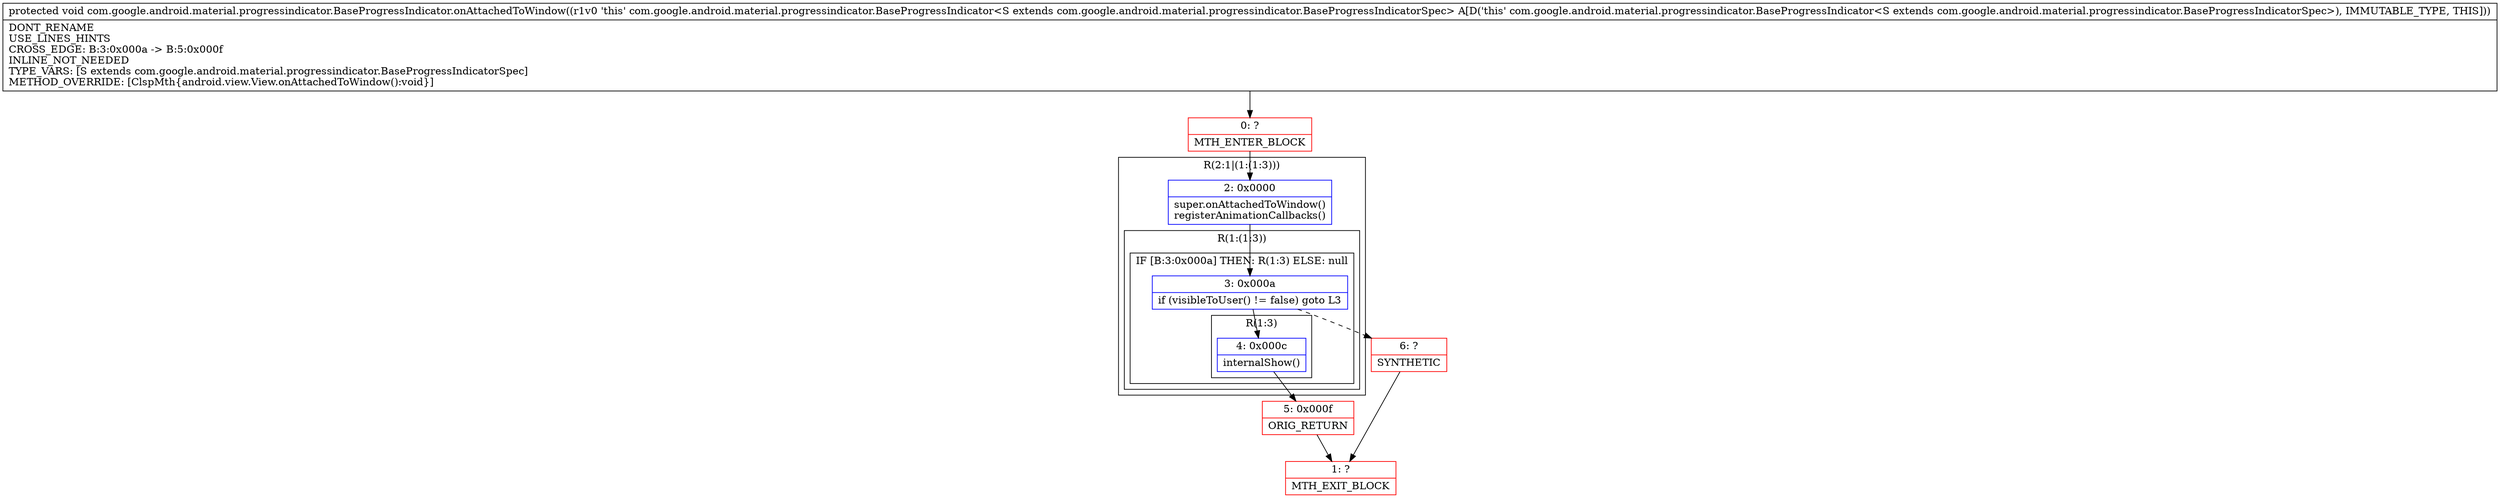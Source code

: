 digraph "CFG forcom.google.android.material.progressindicator.BaseProgressIndicator.onAttachedToWindow()V" {
subgraph cluster_Region_2095887350 {
label = "R(2:1|(1:(1:3)))";
node [shape=record,color=blue];
Node_2 [shape=record,label="{2\:\ 0x0000|super.onAttachedToWindow()\lregisterAnimationCallbacks()\l}"];
subgraph cluster_Region_1255592354 {
label = "R(1:(1:3))";
node [shape=record,color=blue];
subgraph cluster_IfRegion_1250946338 {
label = "IF [B:3:0x000a] THEN: R(1:3) ELSE: null";
node [shape=record,color=blue];
Node_3 [shape=record,label="{3\:\ 0x000a|if (visibleToUser() != false) goto L3\l}"];
subgraph cluster_Region_469118064 {
label = "R(1:3)";
node [shape=record,color=blue];
Node_4 [shape=record,label="{4\:\ 0x000c|internalShow()\l}"];
}
}
}
}
Node_0 [shape=record,color=red,label="{0\:\ ?|MTH_ENTER_BLOCK\l}"];
Node_5 [shape=record,color=red,label="{5\:\ 0x000f|ORIG_RETURN\l}"];
Node_1 [shape=record,color=red,label="{1\:\ ?|MTH_EXIT_BLOCK\l}"];
Node_6 [shape=record,color=red,label="{6\:\ ?|SYNTHETIC\l}"];
MethodNode[shape=record,label="{protected void com.google.android.material.progressindicator.BaseProgressIndicator.onAttachedToWindow((r1v0 'this' com.google.android.material.progressindicator.BaseProgressIndicator\<S extends com.google.android.material.progressindicator.BaseProgressIndicatorSpec\> A[D('this' com.google.android.material.progressindicator.BaseProgressIndicator\<S extends com.google.android.material.progressindicator.BaseProgressIndicatorSpec\>), IMMUTABLE_TYPE, THIS]))  | DONT_RENAME\lUSE_LINES_HINTS\lCROSS_EDGE: B:3:0x000a \-\> B:5:0x000f\lINLINE_NOT_NEEDED\lTYPE_VARS: [S extends com.google.android.material.progressindicator.BaseProgressIndicatorSpec]\lMETHOD_OVERRIDE: [ClspMth\{android.view.View.onAttachedToWindow():void\}]\l}"];
MethodNode -> Node_0;Node_2 -> Node_3;
Node_3 -> Node_4;
Node_3 -> Node_6[style=dashed];
Node_4 -> Node_5;
Node_0 -> Node_2;
Node_5 -> Node_1;
Node_6 -> Node_1;
}

